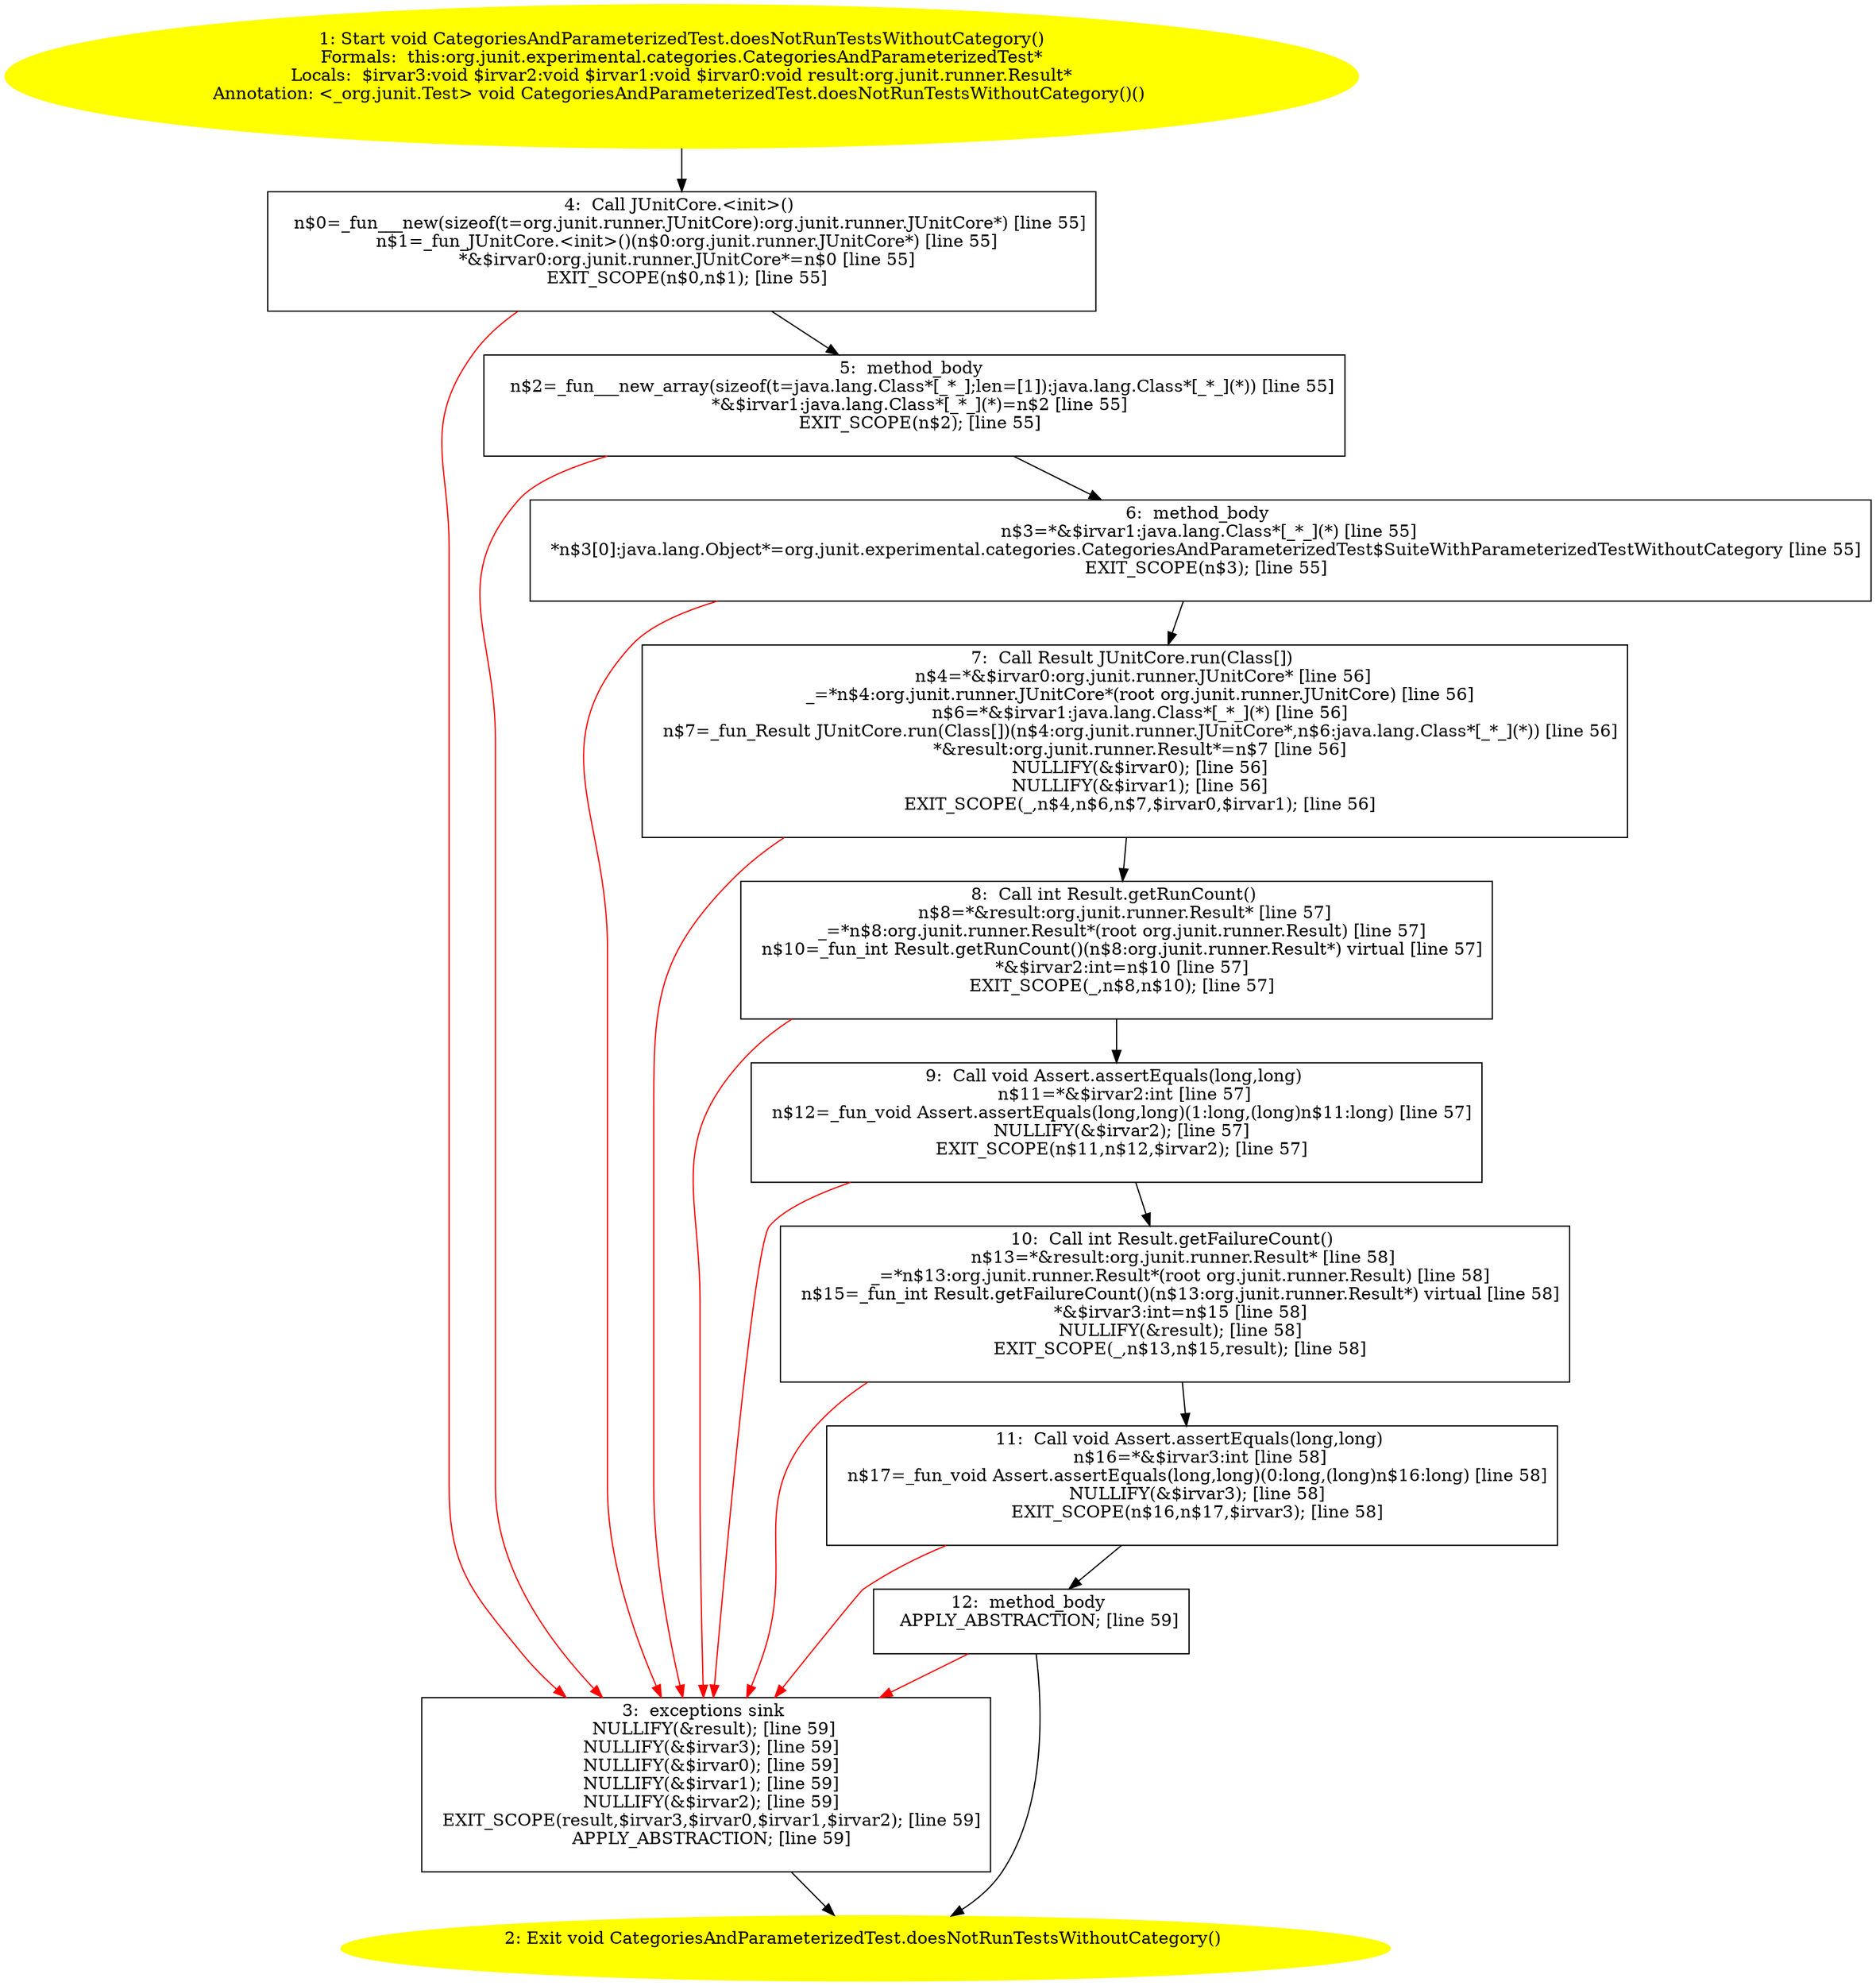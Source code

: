/* @generated */
digraph cfg {
"org.junit.experimental.categories.CategoriesAndParameterizedTest.doesNotRunTestsWithoutCategory():vo.4a1fa6ddb31d3959bfdacbd46c944435_1" [label="1: Start void CategoriesAndParameterizedTest.doesNotRunTestsWithoutCategory()\nFormals:  this:org.junit.experimental.categories.CategoriesAndParameterizedTest*\nLocals:  $irvar3:void $irvar2:void $irvar1:void $irvar0:void result:org.junit.runner.Result*\nAnnotation: <_org.junit.Test> void CategoriesAndParameterizedTest.doesNotRunTestsWithoutCategory()() \n  " color=yellow style=filled]
	

	 "org.junit.experimental.categories.CategoriesAndParameterizedTest.doesNotRunTestsWithoutCategory():vo.4a1fa6ddb31d3959bfdacbd46c944435_1" -> "org.junit.experimental.categories.CategoriesAndParameterizedTest.doesNotRunTestsWithoutCategory():vo.4a1fa6ddb31d3959bfdacbd46c944435_4" ;
"org.junit.experimental.categories.CategoriesAndParameterizedTest.doesNotRunTestsWithoutCategory():vo.4a1fa6ddb31d3959bfdacbd46c944435_2" [label="2: Exit void CategoriesAndParameterizedTest.doesNotRunTestsWithoutCategory() \n  " color=yellow style=filled]
	

"org.junit.experimental.categories.CategoriesAndParameterizedTest.doesNotRunTestsWithoutCategory():vo.4a1fa6ddb31d3959bfdacbd46c944435_3" [label="3:  exceptions sink \n   NULLIFY(&result); [line 59]\n  NULLIFY(&$irvar3); [line 59]\n  NULLIFY(&$irvar0); [line 59]\n  NULLIFY(&$irvar1); [line 59]\n  NULLIFY(&$irvar2); [line 59]\n  EXIT_SCOPE(result,$irvar3,$irvar0,$irvar1,$irvar2); [line 59]\n  APPLY_ABSTRACTION; [line 59]\n " shape="box"]
	

	 "org.junit.experimental.categories.CategoriesAndParameterizedTest.doesNotRunTestsWithoutCategory():vo.4a1fa6ddb31d3959bfdacbd46c944435_3" -> "org.junit.experimental.categories.CategoriesAndParameterizedTest.doesNotRunTestsWithoutCategory():vo.4a1fa6ddb31d3959bfdacbd46c944435_2" ;
"org.junit.experimental.categories.CategoriesAndParameterizedTest.doesNotRunTestsWithoutCategory():vo.4a1fa6ddb31d3959bfdacbd46c944435_4" [label="4:  Call JUnitCore.<init>() \n   n$0=_fun___new(sizeof(t=org.junit.runner.JUnitCore):org.junit.runner.JUnitCore*) [line 55]\n  n$1=_fun_JUnitCore.<init>()(n$0:org.junit.runner.JUnitCore*) [line 55]\n  *&$irvar0:org.junit.runner.JUnitCore*=n$0 [line 55]\n  EXIT_SCOPE(n$0,n$1); [line 55]\n " shape="box"]
	

	 "org.junit.experimental.categories.CategoriesAndParameterizedTest.doesNotRunTestsWithoutCategory():vo.4a1fa6ddb31d3959bfdacbd46c944435_4" -> "org.junit.experimental.categories.CategoriesAndParameterizedTest.doesNotRunTestsWithoutCategory():vo.4a1fa6ddb31d3959bfdacbd46c944435_5" ;
	 "org.junit.experimental.categories.CategoriesAndParameterizedTest.doesNotRunTestsWithoutCategory():vo.4a1fa6ddb31d3959bfdacbd46c944435_4" -> "org.junit.experimental.categories.CategoriesAndParameterizedTest.doesNotRunTestsWithoutCategory():vo.4a1fa6ddb31d3959bfdacbd46c944435_3" [color="red" ];
"org.junit.experimental.categories.CategoriesAndParameterizedTest.doesNotRunTestsWithoutCategory():vo.4a1fa6ddb31d3959bfdacbd46c944435_5" [label="5:  method_body \n   n$2=_fun___new_array(sizeof(t=java.lang.Class*[_*_];len=[1]):java.lang.Class*[_*_](*)) [line 55]\n  *&$irvar1:java.lang.Class*[_*_](*)=n$2 [line 55]\n  EXIT_SCOPE(n$2); [line 55]\n " shape="box"]
	

	 "org.junit.experimental.categories.CategoriesAndParameterizedTest.doesNotRunTestsWithoutCategory():vo.4a1fa6ddb31d3959bfdacbd46c944435_5" -> "org.junit.experimental.categories.CategoriesAndParameterizedTest.doesNotRunTestsWithoutCategory():vo.4a1fa6ddb31d3959bfdacbd46c944435_6" ;
	 "org.junit.experimental.categories.CategoriesAndParameterizedTest.doesNotRunTestsWithoutCategory():vo.4a1fa6ddb31d3959bfdacbd46c944435_5" -> "org.junit.experimental.categories.CategoriesAndParameterizedTest.doesNotRunTestsWithoutCategory():vo.4a1fa6ddb31d3959bfdacbd46c944435_3" [color="red" ];
"org.junit.experimental.categories.CategoriesAndParameterizedTest.doesNotRunTestsWithoutCategory():vo.4a1fa6ddb31d3959bfdacbd46c944435_6" [label="6:  method_body \n   n$3=*&$irvar1:java.lang.Class*[_*_](*) [line 55]\n  *n$3[0]:java.lang.Object*=org.junit.experimental.categories.CategoriesAndParameterizedTest$SuiteWithParameterizedTestWithoutCategory [line 55]\n  EXIT_SCOPE(n$3); [line 55]\n " shape="box"]
	

	 "org.junit.experimental.categories.CategoriesAndParameterizedTest.doesNotRunTestsWithoutCategory():vo.4a1fa6ddb31d3959bfdacbd46c944435_6" -> "org.junit.experimental.categories.CategoriesAndParameterizedTest.doesNotRunTestsWithoutCategory():vo.4a1fa6ddb31d3959bfdacbd46c944435_7" ;
	 "org.junit.experimental.categories.CategoriesAndParameterizedTest.doesNotRunTestsWithoutCategory():vo.4a1fa6ddb31d3959bfdacbd46c944435_6" -> "org.junit.experimental.categories.CategoriesAndParameterizedTest.doesNotRunTestsWithoutCategory():vo.4a1fa6ddb31d3959bfdacbd46c944435_3" [color="red" ];
"org.junit.experimental.categories.CategoriesAndParameterizedTest.doesNotRunTestsWithoutCategory():vo.4a1fa6ddb31d3959bfdacbd46c944435_7" [label="7:  Call Result JUnitCore.run(Class[]) \n   n$4=*&$irvar0:org.junit.runner.JUnitCore* [line 56]\n  _=*n$4:org.junit.runner.JUnitCore*(root org.junit.runner.JUnitCore) [line 56]\n  n$6=*&$irvar1:java.lang.Class*[_*_](*) [line 56]\n  n$7=_fun_Result JUnitCore.run(Class[])(n$4:org.junit.runner.JUnitCore*,n$6:java.lang.Class*[_*_](*)) [line 56]\n  *&result:org.junit.runner.Result*=n$7 [line 56]\n  NULLIFY(&$irvar0); [line 56]\n  NULLIFY(&$irvar1); [line 56]\n  EXIT_SCOPE(_,n$4,n$6,n$7,$irvar0,$irvar1); [line 56]\n " shape="box"]
	

	 "org.junit.experimental.categories.CategoriesAndParameterizedTest.doesNotRunTestsWithoutCategory():vo.4a1fa6ddb31d3959bfdacbd46c944435_7" -> "org.junit.experimental.categories.CategoriesAndParameterizedTest.doesNotRunTestsWithoutCategory():vo.4a1fa6ddb31d3959bfdacbd46c944435_8" ;
	 "org.junit.experimental.categories.CategoriesAndParameterizedTest.doesNotRunTestsWithoutCategory():vo.4a1fa6ddb31d3959bfdacbd46c944435_7" -> "org.junit.experimental.categories.CategoriesAndParameterizedTest.doesNotRunTestsWithoutCategory():vo.4a1fa6ddb31d3959bfdacbd46c944435_3" [color="red" ];
"org.junit.experimental.categories.CategoriesAndParameterizedTest.doesNotRunTestsWithoutCategory():vo.4a1fa6ddb31d3959bfdacbd46c944435_8" [label="8:  Call int Result.getRunCount() \n   n$8=*&result:org.junit.runner.Result* [line 57]\n  _=*n$8:org.junit.runner.Result*(root org.junit.runner.Result) [line 57]\n  n$10=_fun_int Result.getRunCount()(n$8:org.junit.runner.Result*) virtual [line 57]\n  *&$irvar2:int=n$10 [line 57]\n  EXIT_SCOPE(_,n$8,n$10); [line 57]\n " shape="box"]
	

	 "org.junit.experimental.categories.CategoriesAndParameterizedTest.doesNotRunTestsWithoutCategory():vo.4a1fa6ddb31d3959bfdacbd46c944435_8" -> "org.junit.experimental.categories.CategoriesAndParameterizedTest.doesNotRunTestsWithoutCategory():vo.4a1fa6ddb31d3959bfdacbd46c944435_9" ;
	 "org.junit.experimental.categories.CategoriesAndParameterizedTest.doesNotRunTestsWithoutCategory():vo.4a1fa6ddb31d3959bfdacbd46c944435_8" -> "org.junit.experimental.categories.CategoriesAndParameterizedTest.doesNotRunTestsWithoutCategory():vo.4a1fa6ddb31d3959bfdacbd46c944435_3" [color="red" ];
"org.junit.experimental.categories.CategoriesAndParameterizedTest.doesNotRunTestsWithoutCategory():vo.4a1fa6ddb31d3959bfdacbd46c944435_9" [label="9:  Call void Assert.assertEquals(long,long) \n   n$11=*&$irvar2:int [line 57]\n  n$12=_fun_void Assert.assertEquals(long,long)(1:long,(long)n$11:long) [line 57]\n  NULLIFY(&$irvar2); [line 57]\n  EXIT_SCOPE(n$11,n$12,$irvar2); [line 57]\n " shape="box"]
	

	 "org.junit.experimental.categories.CategoriesAndParameterizedTest.doesNotRunTestsWithoutCategory():vo.4a1fa6ddb31d3959bfdacbd46c944435_9" -> "org.junit.experimental.categories.CategoriesAndParameterizedTest.doesNotRunTestsWithoutCategory():vo.4a1fa6ddb31d3959bfdacbd46c944435_10" ;
	 "org.junit.experimental.categories.CategoriesAndParameterizedTest.doesNotRunTestsWithoutCategory():vo.4a1fa6ddb31d3959bfdacbd46c944435_9" -> "org.junit.experimental.categories.CategoriesAndParameterizedTest.doesNotRunTestsWithoutCategory():vo.4a1fa6ddb31d3959bfdacbd46c944435_3" [color="red" ];
"org.junit.experimental.categories.CategoriesAndParameterizedTest.doesNotRunTestsWithoutCategory():vo.4a1fa6ddb31d3959bfdacbd46c944435_10" [label="10:  Call int Result.getFailureCount() \n   n$13=*&result:org.junit.runner.Result* [line 58]\n  _=*n$13:org.junit.runner.Result*(root org.junit.runner.Result) [line 58]\n  n$15=_fun_int Result.getFailureCount()(n$13:org.junit.runner.Result*) virtual [line 58]\n  *&$irvar3:int=n$15 [line 58]\n  NULLIFY(&result); [line 58]\n  EXIT_SCOPE(_,n$13,n$15,result); [line 58]\n " shape="box"]
	

	 "org.junit.experimental.categories.CategoriesAndParameterizedTest.doesNotRunTestsWithoutCategory():vo.4a1fa6ddb31d3959bfdacbd46c944435_10" -> "org.junit.experimental.categories.CategoriesAndParameterizedTest.doesNotRunTestsWithoutCategory():vo.4a1fa6ddb31d3959bfdacbd46c944435_11" ;
	 "org.junit.experimental.categories.CategoriesAndParameterizedTest.doesNotRunTestsWithoutCategory():vo.4a1fa6ddb31d3959bfdacbd46c944435_10" -> "org.junit.experimental.categories.CategoriesAndParameterizedTest.doesNotRunTestsWithoutCategory():vo.4a1fa6ddb31d3959bfdacbd46c944435_3" [color="red" ];
"org.junit.experimental.categories.CategoriesAndParameterizedTest.doesNotRunTestsWithoutCategory():vo.4a1fa6ddb31d3959bfdacbd46c944435_11" [label="11:  Call void Assert.assertEquals(long,long) \n   n$16=*&$irvar3:int [line 58]\n  n$17=_fun_void Assert.assertEquals(long,long)(0:long,(long)n$16:long) [line 58]\n  NULLIFY(&$irvar3); [line 58]\n  EXIT_SCOPE(n$16,n$17,$irvar3); [line 58]\n " shape="box"]
	

	 "org.junit.experimental.categories.CategoriesAndParameterizedTest.doesNotRunTestsWithoutCategory():vo.4a1fa6ddb31d3959bfdacbd46c944435_11" -> "org.junit.experimental.categories.CategoriesAndParameterizedTest.doesNotRunTestsWithoutCategory():vo.4a1fa6ddb31d3959bfdacbd46c944435_12" ;
	 "org.junit.experimental.categories.CategoriesAndParameterizedTest.doesNotRunTestsWithoutCategory():vo.4a1fa6ddb31d3959bfdacbd46c944435_11" -> "org.junit.experimental.categories.CategoriesAndParameterizedTest.doesNotRunTestsWithoutCategory():vo.4a1fa6ddb31d3959bfdacbd46c944435_3" [color="red" ];
"org.junit.experimental.categories.CategoriesAndParameterizedTest.doesNotRunTestsWithoutCategory():vo.4a1fa6ddb31d3959bfdacbd46c944435_12" [label="12:  method_body \n   APPLY_ABSTRACTION; [line 59]\n " shape="box"]
	

	 "org.junit.experimental.categories.CategoriesAndParameterizedTest.doesNotRunTestsWithoutCategory():vo.4a1fa6ddb31d3959bfdacbd46c944435_12" -> "org.junit.experimental.categories.CategoriesAndParameterizedTest.doesNotRunTestsWithoutCategory():vo.4a1fa6ddb31d3959bfdacbd46c944435_2" ;
	 "org.junit.experimental.categories.CategoriesAndParameterizedTest.doesNotRunTestsWithoutCategory():vo.4a1fa6ddb31d3959bfdacbd46c944435_12" -> "org.junit.experimental.categories.CategoriesAndParameterizedTest.doesNotRunTestsWithoutCategory():vo.4a1fa6ddb31d3959bfdacbd46c944435_3" [color="red" ];
}
